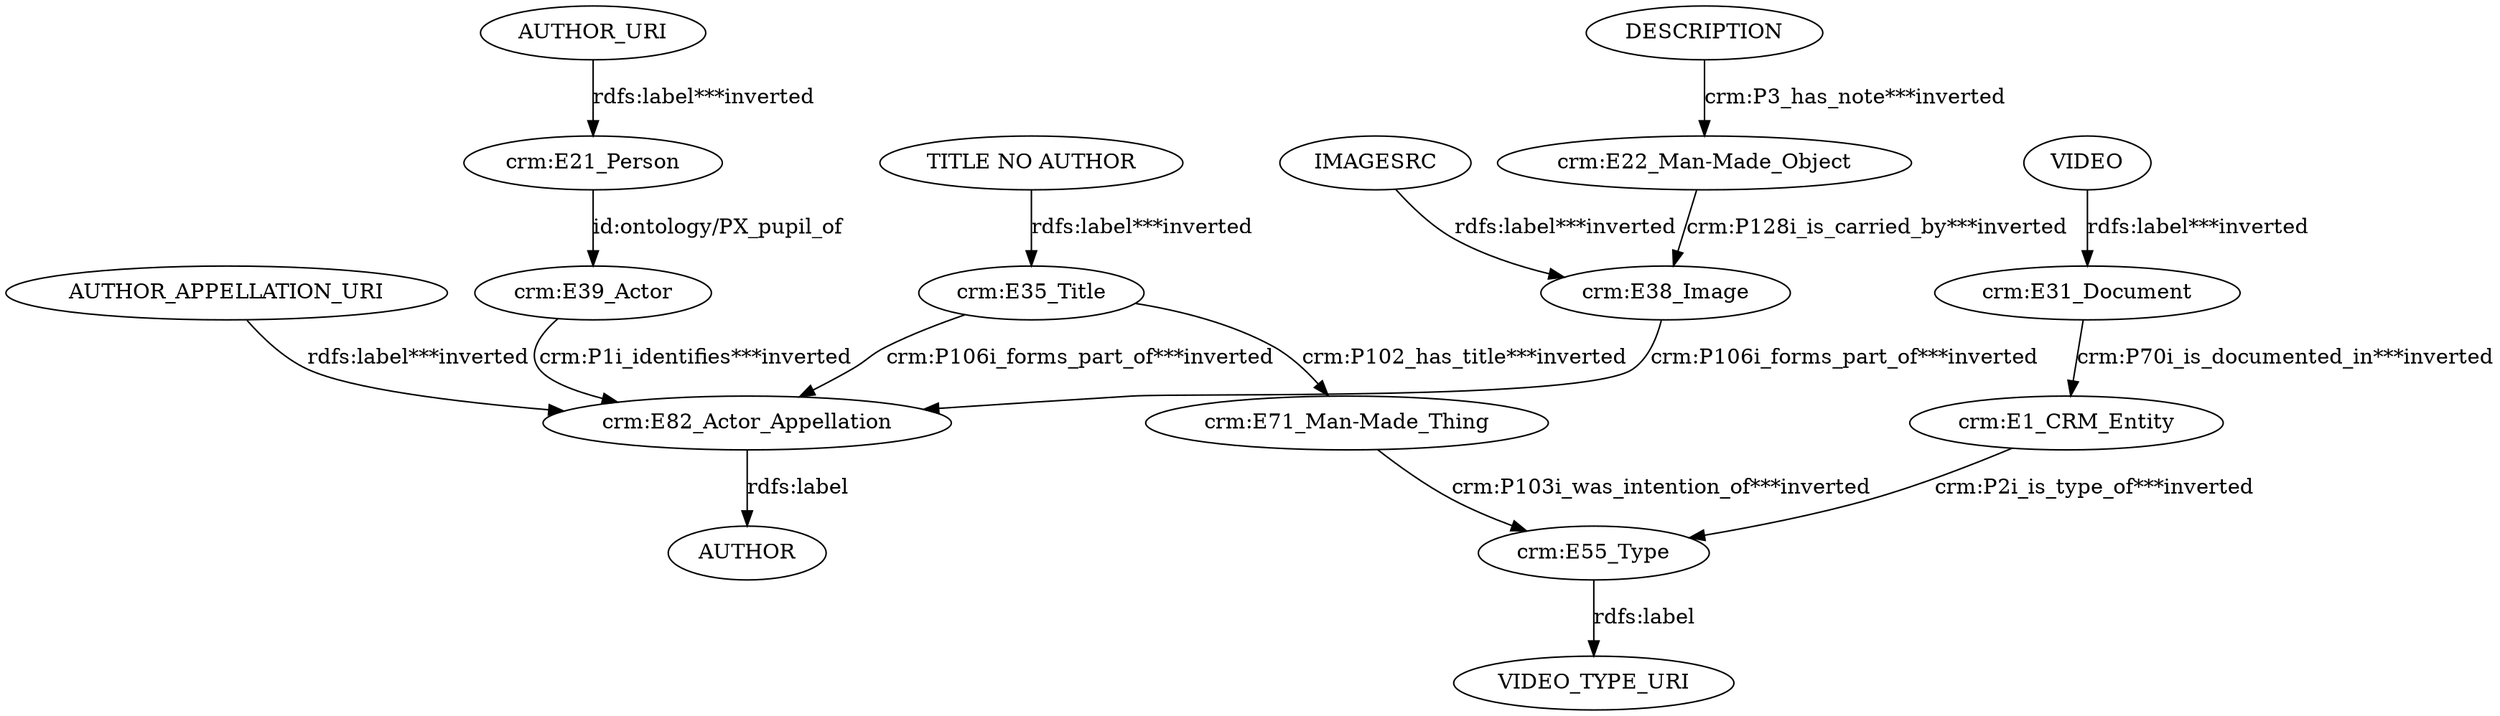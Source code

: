 digraph {
  AUTHOR_APPELLATION_URI [type=attribute_name,label=AUTHOR_APPELLATION_URI]
  "crm:E82_Actor_Appellation1" [type=class_uri,label="crm:E82_Actor_Appellation"]
  AUTHOR_URI [type=attribute_name,label=AUTHOR_URI]
  "crm:E21_Person1" [type=class_uri,label="crm:E21_Person"]
  DESCRIPTION [type=attribute_name,label=DESCRIPTION]
  "crm:E22_Man-Made_Object1" [type=class_uri,label="crm:E22_Man-Made_Object"]
  IMAGESRC [type=attribute_name,label=IMAGESRC]
  "crm:E38_Image1" [type=class_uri,label="crm:E38_Image"]
  "TITLE NO AUTHOR" [type=attribute_name,label="TITLE NO AUTHOR"]
  "crm:E35_Title1" [type=class_uri,label="crm:E35_Title"]
  VIDEO [type=attribute_name,label=VIDEO]
  "crm:E31_Document1" [type=class_uri,label="crm:E31_Document"]
  "crm:E1_CRM_Entity" [type=class_uri,label="crm:E1_CRM_Entity"]
  "crm:E55_Type1" [type=class_uri,label="crm:E55_Type"]
  "crm:E39_Actor" [type=class_uri,label="crm:E39_Actor"]
  "crm:E71_Man-Made_Thing" [type=class_uri,label="crm:E71_Man-Made_Thing"]
  VIDEO_TYPE_URI [type=attribute_name,label=VIDEO_TYPE_URI]
  AUTHOR [type=attribute_name,label=AUTHOR]
  AUTHOR_APPELLATION_URI -> "crm:E82_Actor_Appellation1" [type=st_property_uri,label="rdfs:label***inverted"]
  AUTHOR_URI -> "crm:E21_Person1" [type=st_property_uri,label="rdfs:label***inverted"]
  DESCRIPTION -> "crm:E22_Man-Made_Object1" [type=st_property_uri,label="crm:P3_has_note***inverted"]
  IMAGESRC -> "crm:E38_Image1" [type=st_property_uri,label="rdfs:label***inverted"]
  "TITLE NO AUTHOR" -> "crm:E35_Title1" [type=st_property_uri,label="rdfs:label***inverted"]
  VIDEO -> "crm:E31_Document1" [type=st_property_uri,label="rdfs:label***inverted"]
  "crm:E1_CRM_Entity" -> "crm:E55_Type1" [type=direct_property_uri,label="crm:P2i_is_type_of***inverted"]
  "crm:E21_Person1" -> "crm:E39_Actor" [label="id:ontology/PX_pupil_of",type=direct_property_uri]
  "crm:E22_Man-Made_Object1" -> "crm:E38_Image1" [type=inherited,label="crm:P128i_is_carried_by***inverted"]
  "crm:E31_Document1" -> "crm:E1_CRM_Entity" [type=direct_property_uri,label="crm:P70i_is_documented_in***inverted"]
  "crm:E35_Title1" -> "crm:E71_Man-Made_Thing" [type=direct_property_uri,label="crm:P102_has_title***inverted"]
  "crm:E35_Title1" -> "crm:E82_Actor_Appellation1" [type=inherited,label="crm:P106i_forms_part_of***inverted"]
  "crm:E38_Image1" -> "crm:E82_Actor_Appellation1" [type=inherited,label="crm:P106i_forms_part_of***inverted"]
  "crm:E39_Actor" -> "crm:E82_Actor_Appellation1" [type=inherited,label="crm:P1i_identifies***inverted"]
  "crm:E55_Type1" -> VIDEO_TYPE_URI [label="rdfs:label",type=st_property_uri]
  "crm:E71_Man-Made_Thing" -> "crm:E55_Type1" [type=direct_property_uri,label="crm:P103i_was_intention_of***inverted"]
  "crm:E82_Actor_Appellation1" -> AUTHOR [label="rdfs:label",type=st_property_uri]
}
